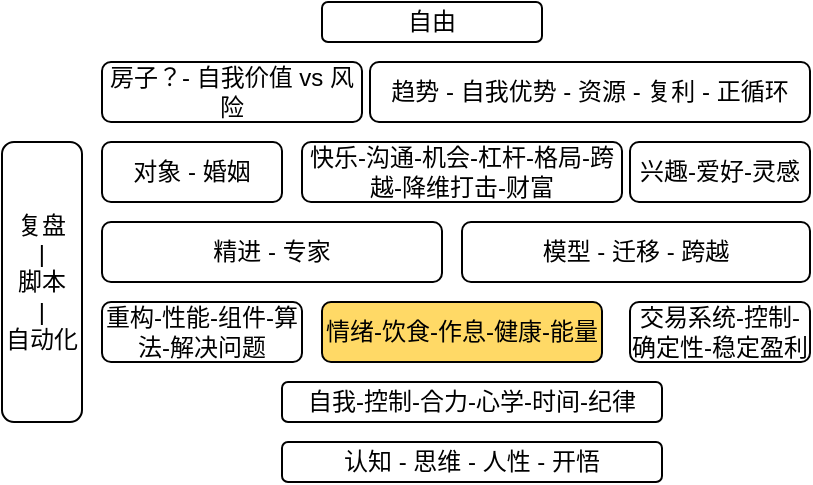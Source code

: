 <mxfile version="20.6.0" type="github">
  <diagram id="ULGPSGLKsjcGcxLOCEXZ" name="第 1 页">
    <mxGraphModel dx="556" dy="365" grid="1" gridSize="10" guides="1" tooltips="1" connect="1" arrows="1" fold="1" page="1" pageScale="1" pageWidth="827" pageHeight="1169" math="0" shadow="0">
      <root>
        <mxCell id="0" />
        <mxCell id="1" parent="0" />
        <mxCell id="MZrTeRSkK0NeE49H6cSy-1" value="自我-控制-合力-心学-时间-纪律" style="rounded=1;whiteSpace=wrap;html=1;" parent="1" vertex="1">
          <mxGeometry x="240" y="350" width="190" height="20" as="geometry" />
        </mxCell>
        <mxCell id="MZrTeRSkK0NeE49H6cSy-2" value="重构-性能-组件-算法-解决问题" style="rounded=1;whiteSpace=wrap;html=1;" parent="1" vertex="1">
          <mxGeometry x="150" y="310" width="100" height="30" as="geometry" />
        </mxCell>
        <mxCell id="MZrTeRSkK0NeE49H6cSy-3" value="情绪-饮食-作息-健康-能量" style="rounded=1;whiteSpace=wrap;html=1;fillColor=#FFD966;" parent="1" vertex="1">
          <mxGeometry x="260" y="310" width="140" height="30" as="geometry" />
        </mxCell>
        <mxCell id="MZrTeRSkK0NeE49H6cSy-4" value="交易系统-控制-确定性-稳定盈利" style="rounded=1;whiteSpace=wrap;html=1;" parent="1" vertex="1">
          <mxGeometry x="414" y="310" width="90" height="30" as="geometry" />
        </mxCell>
        <mxCell id="MZrTeRSkK0NeE49H6cSy-5" value="对象 - 婚姻" style="rounded=1;whiteSpace=wrap;html=1;" parent="1" vertex="1">
          <mxGeometry x="150" y="230" width="90" height="30" as="geometry" />
        </mxCell>
        <mxCell id="MZrTeRSkK0NeE49H6cSy-6" value="兴趣-爱好-灵感" style="rounded=1;whiteSpace=wrap;html=1;" parent="1" vertex="1">
          <mxGeometry x="414" y="230" width="90" height="30" as="geometry" />
        </mxCell>
        <mxCell id="MZrTeRSkK0NeE49H6cSy-7" value="快乐-沟通-机会-杠杆-格局-跨越-降维打击-财富" style="rounded=1;whiteSpace=wrap;html=1;" parent="1" vertex="1">
          <mxGeometry x="250" y="230" width="160" height="30" as="geometry" />
        </mxCell>
        <mxCell id="MZrTeRSkK0NeE49H6cSy-8" value="自由" style="rounded=1;whiteSpace=wrap;html=1;" parent="1" vertex="1">
          <mxGeometry x="260" y="160" width="110" height="20" as="geometry" />
        </mxCell>
        <mxCell id="MZrTeRSkK0NeE49H6cSy-9" value="趋势 - 自我优势 - 资源 - 复利 - 正循环" style="rounded=1;whiteSpace=wrap;html=1;" parent="1" vertex="1">
          <mxGeometry x="284" y="190" width="220" height="30" as="geometry" />
        </mxCell>
        <mxCell id="MZrTeRSkK0NeE49H6cSy-10" value="房子？- 自我价值 vs 风险" style="rounded=1;whiteSpace=wrap;html=1;" parent="1" vertex="1">
          <mxGeometry x="150" y="190" width="130" height="30" as="geometry" />
        </mxCell>
        <mxCell id="MZrTeRSkK0NeE49H6cSy-11" value="认知 - 思维 - 人性 - 开悟" style="rounded=1;whiteSpace=wrap;html=1;" parent="1" vertex="1">
          <mxGeometry x="240" y="380" width="190" height="20" as="geometry" />
        </mxCell>
        <mxCell id="4QB0gEzl1YV2dUJOIOZW-1" value="精进 - 专家" style="rounded=1;whiteSpace=wrap;html=1;" vertex="1" parent="1">
          <mxGeometry x="150" y="270" width="170" height="30" as="geometry" />
        </mxCell>
        <mxCell id="4QB0gEzl1YV2dUJOIOZW-2" value="模型 - 迁移 - 跨越" style="rounded=1;whiteSpace=wrap;html=1;" vertex="1" parent="1">
          <mxGeometry x="330" y="270" width="174" height="30" as="geometry" />
        </mxCell>
        <mxCell id="4QB0gEzl1YV2dUJOIOZW-3" value="复盘&lt;br&gt;|&lt;br&gt;脚本&lt;br&gt;|&lt;br&gt;自动化" style="rounded=1;whiteSpace=wrap;html=1;" vertex="1" parent="1">
          <mxGeometry x="100" y="230" width="40" height="140" as="geometry" />
        </mxCell>
      </root>
    </mxGraphModel>
  </diagram>
</mxfile>
